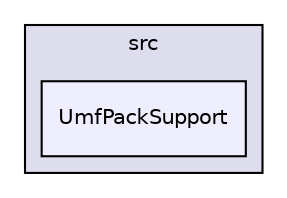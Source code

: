 digraph "include/Eigen/src/UmfPackSupport" {
  compound=true
  node [ fontsize="10", fontname="Helvetica"];
  edge [ labelfontsize="10", labelfontname="Helvetica"];
  subgraph clusterdir_17db75917637b7e81f1284e33243b998 {
    graph [ bgcolor="#ddddee", pencolor="black", label="src" fontname="Helvetica", fontsize="10", URL="dir_17db75917637b7e81f1284e33243b998.html"]
  dir_1f061a8a6c81961ab8cbf505be39db58 [shape=box, label="UmfPackSupport", style="filled", fillcolor="#eeeeff", pencolor="black", URL="dir_1f061a8a6c81961ab8cbf505be39db58.html"];
  }
}
